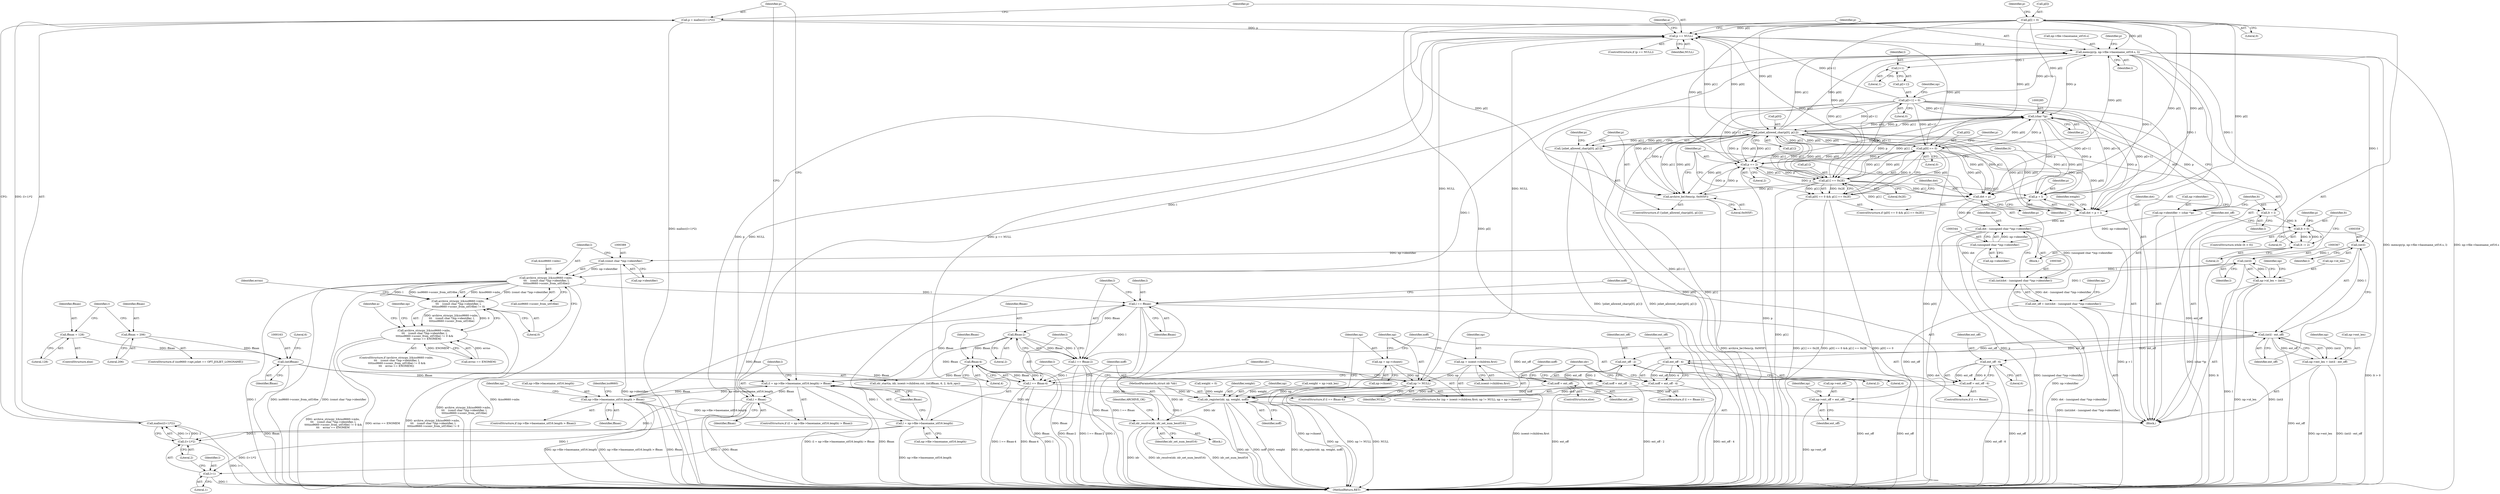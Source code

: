 digraph "0_libarchive_3014e198@API" {
"1000236" [label="(Call,p = malloc((l+1)*2))"];
"1000238" [label="(Call,malloc((l+1)*2))"];
"1000239" [label="(Call,(l+1)*2)"];
"1000233" [label="(Call,l = ffmax)"];
"1000222" [label="(Call,(l = np->file->basename_utf16.length) > ffmax)"];
"1000223" [label="(Call,l = np->file->basename_utf16.length)"];
"1000370" [label="(Call,np->file->basename_utf16.length > ffmax)"];
"1000162" [label="(Call,(int)ffmax)"];
"1000149" [label="(Call,ffmax = 128)"];
"1000145" [label="(Call,ffmax = 206)"];
"1000510" [label="(Call,ffmax-2)"];
"1000498" [label="(Call,l == ffmax)"];
"1000366" [label="(Call,(int)l)"];
"1000358" [label="(Call,(int)l)"];
"1000258" [label="(Call,memcpy(p, np->file->basename_utf16.s, l))"];
"1000305" [label="(Call,joliet_allowed_char(p[0], p[1]))"];
"1000318" [label="(Call,p[0] == 0)"];
"1000331" [label="(Call,p += 2)"];
"1000268" [label="(Call,p[l] = 0)"];
"1000273" [label="(Call,p[l+1] = 0)"];
"1000323" [label="(Call,p[1] == 0x2E)"];
"1000284" [label="(Call,(char *)p)"];
"1000312" [label="(Call,archive_be16enc(p, 0x005F))"];
"1000245" [label="(Call,p == NULL)"];
"1000236" [label="(Call,p = malloc((l+1)*2))"];
"1000207" [label="(Call,np != NULL)"];
"1000200" [label="(Call,np = isoent->children.first)"];
"1000210" [label="(Call,np = np->chnext)"];
"1000383" [label="(Call,archive_strncpy_l(&iso9660->mbs,\n \t\t\t    (const char *)np->identifier, l,\n \t\t\t\tiso9660->sconv_from_utf16be))"];
"1000388" [label="(Call,(const char *)np->identifier)"];
"1000343" [label="(Call,(unsigned char *)np->identifier)"];
"1000280" [label="(Call,np->identifier = (char *)p)"];
"1000522" [label="(Call,ffmax-4)"];
"1000534" [label="(Call,idr_register(idr, np, weight, noff))"];
"1000539" [label="(Call,idr_resolve(idr, idr_set_num_beutf16))"];
"1000276" [label="(Call,l+1)"];
"1000341" [label="(Call,dot - (unsigned char *)np->identifier)"];
"1000339" [label="(Call,(int)(dot - (unsigned char *)np->identifier))"];
"1000337" [label="(Call,ext_off = (int)(dot - (unsigned char *)np->identifier))"];
"1000348" [label="(Call,np->ext_off = ext_off)"];
"1000357" [label="(Call,(int)l - ext_off)"];
"1000353" [label="(Call,np->ext_len = (int)l - ext_off)"];
"1000503" [label="(Call,ext_off - 6)"];
"1000501" [label="(Call,noff = ext_off - 6)"];
"1000515" [label="(Call,ext_off - 4)"];
"1000513" [label="(Call,noff = ext_off - 4)"];
"1000527" [label="(Call,ext_off - 2)"];
"1000525" [label="(Call,noff = ext_off - 2)"];
"1000531" [label="(Call,noff = ext_off)"];
"1000382" [label="(Call,archive_strncpy_l(&iso9660->mbs,\n \t\t\t    (const char *)np->identifier, l,\n \t\t\t\tiso9660->sconv_from_utf16be) != 0)"];
"1000381" [label="(Call,archive_strncpy_l(&iso9660->mbs,\n \t\t\t    (const char *)np->identifier, l,\n \t\t\t\tiso9660->sconv_from_utf16be) != 0 &&\n\t\t\t    errno == ENOMEM)"];
"1000240" [label="(Call,l+1)"];
"1000508" [label="(Call,l == ffmax-2)"];
"1000520" [label="(Call,l == ffmax-4)"];
"1000290" [label="(Call,dot = p + l)"];
"1000292" [label="(Call,p + l)"];
"1000304" [label="(Call,!joliet_allowed_char(p[0], p[1]))"];
"1000317" [label="(Call,p[0] == 0 && p[1] == 0x2E)"];
"1000328" [label="(Call,dot = p)"];
"1000287" [label="(Call,lt = l)"];
"1000299" [label="(Call,lt > 0)"];
"1000334" [label="(Call,lt -= 2)"];
"1000362" [label="(Call,np->id_len = (int)l)"];
"1000307" [label="(Identifier,p)"];
"1000162" [label="(Call,(int)ffmax)"];
"1000202" [label="(Call,isoent->children.first)"];
"1000287" [label="(Call,lt = l)"];
"1000324" [label="(Call,p[1])"];
"1000295" [label="(Call,weight = 0)"];
"1000277" [label="(Identifier,l)"];
"1000330" [label="(Identifier,p)"];
"1000165" [label="(Literal,6)"];
"1000327" [label="(Literal,0x2E)"];
"1000353" [label="(Call,np->ext_len = (int)l - ext_off)"];
"1000233" [label="(Call,l = ffmax)"];
"1000302" [label="(Block,)"];
"1000532" [label="(Identifier,noff)"];
"1000269" [label="(Call,p[l])"];
"1000243" [label="(Literal,2)"];
"1000355" [label="(Identifier,np)"];
"1000210" [label="(Call,np = np->chnext)"];
"1000212" [label="(Call,np->chnext)"];
"1000223" [label="(Call,l = np->file->basename_utf16.length)"];
"1000537" [label="(Identifier,weight)"];
"1000541" [label="(Identifier,idr_set_num_beutf16)"];
"1000296" [label="(Identifier,weight)"];
"1000300" [label="(Identifier,lt)"];
"1000242" [label="(Literal,1)"];
"1000272" [label="(Literal,0)"];
"1000528" [label="(Identifier,ext_off)"];
"1000335" [label="(Identifier,lt)"];
"1000531" [label="(Call,noff = ext_off)"];
"1000507" [label="(ControlStructure,if (l == ffmax-2))"];
"1000336" [label="(Literal,2)"];
"1000390" [label="(Call,np->identifier)"];
"1000499" [label="(Identifier,l)"];
"1000260" [label="(Call,np->file->basename_utf16.s)"];
"1000523" [label="(Identifier,ffmax)"];
"1000221" [label="(ControlStructure,if ((l = np->file->basename_utf16.length) > ffmax))"];
"1000200" [label="(Call,np = isoent->children.first)"];
"1000267" [label="(Identifier,l)"];
"1000341" [label="(Call,dot - (unsigned char *)np->identifier)"];
"1000338" [label="(Identifier,ext_off)"];
"1000301" [label="(Literal,0)"];
"1000328" [label="(Call,dot = p)"];
"1000352" [label="(Identifier,ext_off)"];
"1000354" [label="(Call,np->ext_len)"];
"1000517" [label="(Literal,4)"];
"1000405" [label="(Identifier,a)"];
"1000225" [label="(Call,np->file->basename_utf16.length)"];
"1000538" [label="(Identifier,noff)"];
"1000314" [label="(Literal,0x005F)"];
"1000527" [label="(Call,ext_off - 2)"];
"1000154" [label="(Call,idr_start(a, idr, isoent->children.cnt, (int)ffmax, 6, 2, &rb_ops))"];
"1000215" [label="(Block,)"];
"1000348" [label="(Call,np->ext_off = ext_off)"];
"1000244" [label="(ControlStructure,if (p == NULL))"];
"1000382" [label="(Call,archive_strncpy_l(&iso9660->mbs,\n \t\t\t    (const char *)np->identifier, l,\n \t\t\t\tiso9660->sconv_from_utf16be) != 0)"];
"1000281" [label="(Call,np->identifier)"];
"1000413" [label="(Identifier,np)"];
"1000320" [label="(Identifier,p)"];
"1000274" [label="(Call,p[l+1])"];
"1000508" [label="(Call,l == ffmax-2)"];
"1000361" [label="(Identifier,ext_off)"];
"1000137" [label="(ControlStructure,if (iso9660->opt.joliet == OPT_JOLIET_LONGNAME))"];
"1000234" [label="(Identifier,l)"];
"1000288" [label="(Identifier,lt)"];
"1000318" [label="(Call,p[0] == 0)"];
"1000258" [label="(Call,memcpy(p, np->file->basename_utf16.s, l))"];
"1000362" [label="(Call,np->id_len = (int)l)"];
"1000147" [label="(Literal,206)"];
"1000146" [label="(Identifier,ffmax)"];
"1000273" [label="(Call,p[l+1] = 0)"];
"1000536" [label="(Identifier,np)"];
"1000268" [label="(Call,p[l] = 0)"];
"1000516" [label="(Identifier,ext_off)"];
"1000323" [label="(Call,p[1] == 0x2E)"];
"1000349" [label="(Call,np->ext_off)"];
"1000306" [label="(Call,p[0])"];
"1000525" [label="(Call,noff = ext_off - 2)"];
"1000224" [label="(Identifier,l)"];
"1000241" [label="(Identifier,l)"];
"1000543" [label="(Identifier,ARCHIVE_OK)"];
"1000513" [label="(Call,noff = ext_off - 4)"];
"1000380" [label="(ControlStructure,if (archive_strncpy_l(&iso9660->mbs,\n \t\t\t    (const char *)np->identifier, l,\n \t\t\t\tiso9660->sconv_from_utf16be) != 0 &&\n\t\t\t    errno == ENOMEM))"];
"1000342" [label="(Identifier,dot)"];
"1000304" [label="(Call,!joliet_allowed_char(p[0], p[1]))"];
"1000292" [label="(Call,p + l)"];
"1000529" [label="(Literal,2)"];
"1000270" [label="(Identifier,p)"];
"1000544" [label="(MethodReturn,RET)"];
"1000275" [label="(Identifier,p)"];
"1000535" [label="(Identifier,idr)"];
"1000284" [label="(Call,(char *)p)"];
"1000371" [label="(Call,np->file->basename_utf16.length)"];
"1000360" [label="(Identifier,l)"];
"1000526" [label="(Identifier,noff)"];
"1000331" [label="(Call,p += 2)"];
"1000286" [label="(Identifier,p)"];
"1000521" [label="(Identifier,l)"];
"1000520" [label="(Call,l == ffmax-4)"];
"1000337" [label="(Call,ext_off = (int)(dot - (unsigned char *)np->identifier))"];
"1000522" [label="(Call,ffmax-4)"];
"1000498" [label="(Call,l == ffmax)"];
"1000384" [label="(Call,&iso9660->mbs)"];
"1000222" [label="(Call,(l = np->file->basename_utf16.length) > ffmax)"];
"1000511" [label="(Identifier,ffmax)"];
"1000299" [label="(Call,lt > 0)"];
"1000357" [label="(Call,(int)l - ext_off)"];
"1000259" [label="(Identifier,p)"];
"1000322" [label="(Literal,0)"];
"1000240" [label="(Call,l+1)"];
"1000386" [label="(Identifier,iso9660)"];
"1000505" [label="(Literal,6)"];
"1000236" [label="(Call,p = malloc((l+1)*2))"];
"1000515" [label="(Call,ext_off - 4)"];
"1000280" [label="(Call,np->identifier = (char *)p)"];
"1000235" [label="(Identifier,ffmax)"];
"1000290" [label="(Call,dot = p + l)"];
"1000502" [label="(Identifier,noff)"];
"1000514" [label="(Identifier,noff)"];
"1000334" [label="(Call,lt -= 2)"];
"1000309" [label="(Call,p[1])"];
"1000399" [label="(Identifier,errno)"];
"1000150" [label="(Identifier,ffmax)"];
"1000436" [label="(Call,weight = np->mb_len)"];
"1000252" [label="(Identifier,a)"];
"1000316" [label="(ControlStructure,if (p[0] == 0 && p[1] == 0x2E))"];
"1000305" [label="(Call,joliet_allowed_char(p[0], p[1]))"];
"1000289" [label="(Identifier,l)"];
"1000151" [label="(Literal,128)"];
"1000339" [label="(Call,(int)(dot - (unsigned char *)np->identifier))"];
"1000153" [label="(Identifier,r)"];
"1000504" [label="(Identifier,ext_off)"];
"1000303" [label="(ControlStructure,if (!joliet_allowed_char(p[0], p[1])))"];
"1000394" [label="(Call,iso9660->sconv_from_utf16be)"];
"1000294" [label="(Identifier,l)"];
"1000164" [label="(Identifier,ffmax)"];
"1000370" [label="(Call,np->file->basename_utf16.length > ffmax)"];
"1000509" [label="(Identifier,l)"];
"1000383" [label="(Call,archive_strncpy_l(&iso9660->mbs,\n \t\t\t    (const char *)np->identifier, l,\n \t\t\t\tiso9660->sconv_from_utf16be))"];
"1000364" [label="(Identifier,np)"];
"1000332" [label="(Identifier,p)"];
"1000510" [label="(Call,ffmax-2)"];
"1000512" [label="(Literal,2)"];
"1000343" [label="(Call,(unsigned char *)np->identifier)"];
"1000245" [label="(Call,p == NULL)"];
"1000533" [label="(Identifier,ext_off)"];
"1000497" [label="(ControlStructure,if (l == ffmax))"];
"1000444" [label="(Identifier,np)"];
"1000363" [label="(Call,np->id_len)"];
"1000397" [label="(Literal,0)"];
"1000148" [label="(ControlStructure,else)"];
"1000278" [label="(Literal,1)"];
"1000398" [label="(Call,errno == ENOMEM)"];
"1000540" [label="(Identifier,idr)"];
"1000524" [label="(Literal,4)"];
"1000279" [label="(Literal,0)"];
"1000298" [label="(ControlStructure,while (lt > 0))"];
"1000368" [label="(Identifier,l)"];
"1000111" [label="(Block,)"];
"1000237" [label="(Identifier,p)"];
"1000209" [label="(Identifier,NULL)"];
"1000246" [label="(Identifier,p)"];
"1000381" [label="(Call,archive_strncpy_l(&iso9660->mbs,\n \t\t\t    (const char *)np->identifier, l,\n \t\t\t\tiso9660->sconv_from_utf16be) != 0 &&\n\t\t\t    errno == ENOMEM)"];
"1000145" [label="(Call,ffmax = 206)"];
"1000530" [label="(ControlStructure,else)"];
"1000369" [label="(ControlStructure,if (np->file->basename_utf16.length > ffmax))"];
"1000325" [label="(Identifier,p)"];
"1000207" [label="(Call,np != NULL)"];
"1000312" [label="(Call,archive_be16enc(p, 0x005F))"];
"1000539" [label="(Call,idr_resolve(idr, idr_set_num_beutf16))"];
"1000238" [label="(Call,malloc((l+1)*2))"];
"1000149" [label="(Call,ffmax = 128)"];
"1000201" [label="(Identifier,np)"];
"1000211" [label="(Identifier,np)"];
"1000291" [label="(Identifier,dot)"];
"1000500" [label="(Identifier,ffmax)"];
"1000519" [label="(ControlStructure,if (l == ffmax-4))"];
"1000317" [label="(Call,p[0] == 0 && p[1] == 0x2E)"];
"1000208" [label="(Identifier,np)"];
"1000329" [label="(Identifier,dot)"];
"1000276" [label="(Call,l+1)"];
"1000232" [label="(Identifier,ffmax)"];
"1000393" [label="(Identifier,l)"];
"1000374" [label="(Identifier,np)"];
"1000282" [label="(Identifier,np)"];
"1000388" [label="(Call,(const char *)np->identifier)"];
"1000358" [label="(Call,(int)l)"];
"1000313" [label="(Identifier,p)"];
"1000534" [label="(Call,idr_register(idr, np, weight, noff))"];
"1000350" [label="(Identifier,np)"];
"1000293" [label="(Identifier,p)"];
"1000503" [label="(Call,ext_off - 6)"];
"1000378" [label="(Identifier,ffmax)"];
"1000247" [label="(Identifier,NULL)"];
"1000345" [label="(Call,np->identifier)"];
"1000319" [label="(Call,p[0])"];
"1000199" [label="(ControlStructure,for (np = isoent->children.first; np != NULL; np = np->chnext))"];
"1000501" [label="(Call,noff = ext_off - 6)"];
"1000333" [label="(Literal,2)"];
"1000366" [label="(Call,(int)l)"];
"1000239" [label="(Call,(l+1)*2)"];
"1000110" [label="(MethodParameterIn,struct idr *idr)"];
"1000236" -> "1000215"  [label="AST: "];
"1000236" -> "1000238"  [label="CFG: "];
"1000237" -> "1000236"  [label="AST: "];
"1000238" -> "1000236"  [label="AST: "];
"1000246" -> "1000236"  [label="CFG: "];
"1000236" -> "1000544"  [label="DDG: malloc((l+1)*2)"];
"1000238" -> "1000236"  [label="DDG: (l+1)*2"];
"1000236" -> "1000245"  [label="DDG: p"];
"1000238" -> "1000239"  [label="CFG: "];
"1000239" -> "1000238"  [label="AST: "];
"1000238" -> "1000544"  [label="DDG: (l+1)*2"];
"1000239" -> "1000238"  [label="DDG: l+1"];
"1000239" -> "1000238"  [label="DDG: 2"];
"1000239" -> "1000243"  [label="CFG: "];
"1000240" -> "1000239"  [label="AST: "];
"1000243" -> "1000239"  [label="AST: "];
"1000239" -> "1000544"  [label="DDG: l+1"];
"1000233" -> "1000239"  [label="DDG: l"];
"1000223" -> "1000239"  [label="DDG: l"];
"1000233" -> "1000221"  [label="AST: "];
"1000233" -> "1000235"  [label="CFG: "];
"1000234" -> "1000233"  [label="AST: "];
"1000235" -> "1000233"  [label="AST: "];
"1000237" -> "1000233"  [label="CFG: "];
"1000233" -> "1000544"  [label="DDG: ffmax"];
"1000222" -> "1000233"  [label="DDG: ffmax"];
"1000233" -> "1000240"  [label="DDG: l"];
"1000233" -> "1000258"  [label="DDG: l"];
"1000222" -> "1000221"  [label="AST: "];
"1000222" -> "1000232"  [label="CFG: "];
"1000223" -> "1000222"  [label="AST: "];
"1000232" -> "1000222"  [label="AST: "];
"1000234" -> "1000222"  [label="CFG: "];
"1000237" -> "1000222"  [label="CFG: "];
"1000222" -> "1000544"  [label="DDG: (l = np->file->basename_utf16.length) > ffmax"];
"1000222" -> "1000544"  [label="DDG: ffmax"];
"1000223" -> "1000222"  [label="DDG: l"];
"1000370" -> "1000222"  [label="DDG: np->file->basename_utf16.length"];
"1000162" -> "1000222"  [label="DDG: ffmax"];
"1000510" -> "1000222"  [label="DDG: ffmax"];
"1000498" -> "1000222"  [label="DDG: ffmax"];
"1000522" -> "1000222"  [label="DDG: ffmax"];
"1000222" -> "1000370"  [label="DDG: ffmax"];
"1000223" -> "1000225"  [label="CFG: "];
"1000224" -> "1000223"  [label="AST: "];
"1000225" -> "1000223"  [label="AST: "];
"1000232" -> "1000223"  [label="CFG: "];
"1000223" -> "1000544"  [label="DDG: np->file->basename_utf16.length"];
"1000370" -> "1000223"  [label="DDG: np->file->basename_utf16.length"];
"1000223" -> "1000240"  [label="DDG: l"];
"1000223" -> "1000258"  [label="DDG: l"];
"1000370" -> "1000369"  [label="AST: "];
"1000370" -> "1000378"  [label="CFG: "];
"1000371" -> "1000370"  [label="AST: "];
"1000378" -> "1000370"  [label="AST: "];
"1000386" -> "1000370"  [label="CFG: "];
"1000444" -> "1000370"  [label="CFG: "];
"1000370" -> "1000544"  [label="DDG: np->file->basename_utf16.length > ffmax"];
"1000370" -> "1000544"  [label="DDG: ffmax"];
"1000370" -> "1000544"  [label="DDG: np->file->basename_utf16.length"];
"1000370" -> "1000498"  [label="DDG: ffmax"];
"1000162" -> "1000154"  [label="AST: "];
"1000162" -> "1000164"  [label="CFG: "];
"1000163" -> "1000162"  [label="AST: "];
"1000164" -> "1000162"  [label="AST: "];
"1000165" -> "1000162"  [label="CFG: "];
"1000162" -> "1000544"  [label="DDG: ffmax"];
"1000162" -> "1000154"  [label="DDG: ffmax"];
"1000149" -> "1000162"  [label="DDG: ffmax"];
"1000145" -> "1000162"  [label="DDG: ffmax"];
"1000149" -> "1000148"  [label="AST: "];
"1000149" -> "1000151"  [label="CFG: "];
"1000150" -> "1000149"  [label="AST: "];
"1000151" -> "1000149"  [label="AST: "];
"1000153" -> "1000149"  [label="CFG: "];
"1000145" -> "1000137"  [label="AST: "];
"1000145" -> "1000147"  [label="CFG: "];
"1000146" -> "1000145"  [label="AST: "];
"1000147" -> "1000145"  [label="AST: "];
"1000153" -> "1000145"  [label="CFG: "];
"1000510" -> "1000508"  [label="AST: "];
"1000510" -> "1000512"  [label="CFG: "];
"1000511" -> "1000510"  [label="AST: "];
"1000512" -> "1000510"  [label="AST: "];
"1000508" -> "1000510"  [label="CFG: "];
"1000510" -> "1000544"  [label="DDG: ffmax"];
"1000510" -> "1000508"  [label="DDG: ffmax"];
"1000510" -> "1000508"  [label="DDG: 2"];
"1000498" -> "1000510"  [label="DDG: ffmax"];
"1000510" -> "1000522"  [label="DDG: ffmax"];
"1000498" -> "1000497"  [label="AST: "];
"1000498" -> "1000500"  [label="CFG: "];
"1000499" -> "1000498"  [label="AST: "];
"1000500" -> "1000498"  [label="AST: "];
"1000502" -> "1000498"  [label="CFG: "];
"1000509" -> "1000498"  [label="CFG: "];
"1000498" -> "1000544"  [label="DDG: l == ffmax"];
"1000498" -> "1000544"  [label="DDG: l"];
"1000498" -> "1000544"  [label="DDG: ffmax"];
"1000366" -> "1000498"  [label="DDG: l"];
"1000383" -> "1000498"  [label="DDG: l"];
"1000498" -> "1000508"  [label="DDG: l"];
"1000366" -> "1000362"  [label="AST: "];
"1000366" -> "1000368"  [label="CFG: "];
"1000367" -> "1000366"  [label="AST: "];
"1000368" -> "1000366"  [label="AST: "];
"1000362" -> "1000366"  [label="CFG: "];
"1000366" -> "1000544"  [label="DDG: l"];
"1000366" -> "1000362"  [label="DDG: l"];
"1000358" -> "1000366"  [label="DDG: l"];
"1000366" -> "1000383"  [label="DDG: l"];
"1000358" -> "1000357"  [label="AST: "];
"1000358" -> "1000360"  [label="CFG: "];
"1000359" -> "1000358"  [label="AST: "];
"1000360" -> "1000358"  [label="AST: "];
"1000361" -> "1000358"  [label="CFG: "];
"1000358" -> "1000357"  [label="DDG: l"];
"1000258" -> "1000358"  [label="DDG: l"];
"1000258" -> "1000215"  [label="AST: "];
"1000258" -> "1000267"  [label="CFG: "];
"1000259" -> "1000258"  [label="AST: "];
"1000260" -> "1000258"  [label="AST: "];
"1000267" -> "1000258"  [label="AST: "];
"1000270" -> "1000258"  [label="CFG: "];
"1000258" -> "1000544"  [label="DDG: np->file->basename_utf16.s"];
"1000258" -> "1000544"  [label="DDG: memcpy(p, np->file->basename_utf16.s, l)"];
"1000305" -> "1000258"  [label="DDG: p[1]"];
"1000305" -> "1000258"  [label="DDG: p[0]"];
"1000318" -> "1000258"  [label="DDG: p[0]"];
"1000268" -> "1000258"  [label="DDG: p[l]"];
"1000273" -> "1000258"  [label="DDG: p[l+1]"];
"1000323" -> "1000258"  [label="DDG: p[1]"];
"1000245" -> "1000258"  [label="DDG: p"];
"1000258" -> "1000276"  [label="DDG: l"];
"1000258" -> "1000284"  [label="DDG: p"];
"1000258" -> "1000287"  [label="DDG: l"];
"1000258" -> "1000290"  [label="DDG: l"];
"1000258" -> "1000292"  [label="DDG: l"];
"1000305" -> "1000304"  [label="AST: "];
"1000305" -> "1000309"  [label="CFG: "];
"1000306" -> "1000305"  [label="AST: "];
"1000309" -> "1000305"  [label="AST: "];
"1000304" -> "1000305"  [label="CFG: "];
"1000305" -> "1000544"  [label="DDG: p[1]"];
"1000305" -> "1000544"  [label="DDG: p[0]"];
"1000305" -> "1000245"  [label="DDG: p[1]"];
"1000305" -> "1000245"  [label="DDG: p[0]"];
"1000305" -> "1000284"  [label="DDG: p[1]"];
"1000305" -> "1000284"  [label="DDG: p[0]"];
"1000305" -> "1000290"  [label="DDG: p[0]"];
"1000305" -> "1000290"  [label="DDG: p[1]"];
"1000305" -> "1000292"  [label="DDG: p[0]"];
"1000305" -> "1000292"  [label="DDG: p[1]"];
"1000305" -> "1000304"  [label="DDG: p[0]"];
"1000305" -> "1000304"  [label="DDG: p[1]"];
"1000318" -> "1000305"  [label="DDG: p[0]"];
"1000331" -> "1000305"  [label="DDG: p"];
"1000268" -> "1000305"  [label="DDG: p[l]"];
"1000273" -> "1000305"  [label="DDG: p[l+1]"];
"1000323" -> "1000305"  [label="DDG: p[1]"];
"1000284" -> "1000305"  [label="DDG: p"];
"1000305" -> "1000312"  [label="DDG: p[1]"];
"1000305" -> "1000312"  [label="DDG: p[0]"];
"1000305" -> "1000318"  [label="DDG: p[0]"];
"1000305" -> "1000318"  [label="DDG: p[1]"];
"1000305" -> "1000323"  [label="DDG: p[1]"];
"1000305" -> "1000323"  [label="DDG: p[0]"];
"1000305" -> "1000328"  [label="DDG: p[1]"];
"1000305" -> "1000328"  [label="DDG: p[0]"];
"1000305" -> "1000331"  [label="DDG: p[1]"];
"1000305" -> "1000331"  [label="DDG: p[0]"];
"1000318" -> "1000317"  [label="AST: "];
"1000318" -> "1000322"  [label="CFG: "];
"1000319" -> "1000318"  [label="AST: "];
"1000322" -> "1000318"  [label="AST: "];
"1000325" -> "1000318"  [label="CFG: "];
"1000317" -> "1000318"  [label="CFG: "];
"1000318" -> "1000544"  [label="DDG: p[0]"];
"1000318" -> "1000245"  [label="DDG: p[0]"];
"1000318" -> "1000284"  [label="DDG: p[0]"];
"1000318" -> "1000290"  [label="DDG: p[0]"];
"1000318" -> "1000292"  [label="DDG: p[0]"];
"1000318" -> "1000312"  [label="DDG: p[0]"];
"1000318" -> "1000317"  [label="DDG: p[0]"];
"1000318" -> "1000317"  [label="DDG: 0"];
"1000331" -> "1000318"  [label="DDG: p"];
"1000268" -> "1000318"  [label="DDG: p[l]"];
"1000273" -> "1000318"  [label="DDG: p[l+1]"];
"1000323" -> "1000318"  [label="DDG: p[1]"];
"1000284" -> "1000318"  [label="DDG: p"];
"1000318" -> "1000323"  [label="DDG: p[0]"];
"1000318" -> "1000328"  [label="DDG: p[0]"];
"1000318" -> "1000331"  [label="DDG: p[0]"];
"1000331" -> "1000302"  [label="AST: "];
"1000331" -> "1000333"  [label="CFG: "];
"1000332" -> "1000331"  [label="AST: "];
"1000333" -> "1000331"  [label="AST: "];
"1000335" -> "1000331"  [label="CFG: "];
"1000331" -> "1000544"  [label="DDG: p"];
"1000331" -> "1000312"  [label="DDG: p"];
"1000331" -> "1000323"  [label="DDG: p"];
"1000331" -> "1000328"  [label="DDG: p"];
"1000268" -> "1000331"  [label="DDG: p[l]"];
"1000273" -> "1000331"  [label="DDG: p[l+1]"];
"1000323" -> "1000331"  [label="DDG: p[1]"];
"1000312" -> "1000331"  [label="DDG: p"];
"1000284" -> "1000331"  [label="DDG: p"];
"1000268" -> "1000215"  [label="AST: "];
"1000268" -> "1000272"  [label="CFG: "];
"1000269" -> "1000268"  [label="AST: "];
"1000272" -> "1000268"  [label="AST: "];
"1000275" -> "1000268"  [label="CFG: "];
"1000268" -> "1000544"  [label="DDG: p[l]"];
"1000268" -> "1000245"  [label="DDG: p[l]"];
"1000268" -> "1000284"  [label="DDG: p[l]"];
"1000268" -> "1000290"  [label="DDG: p[l]"];
"1000268" -> "1000292"  [label="DDG: p[l]"];
"1000268" -> "1000312"  [label="DDG: p[l]"];
"1000268" -> "1000323"  [label="DDG: p[l]"];
"1000268" -> "1000328"  [label="DDG: p[l]"];
"1000273" -> "1000215"  [label="AST: "];
"1000273" -> "1000279"  [label="CFG: "];
"1000274" -> "1000273"  [label="AST: "];
"1000279" -> "1000273"  [label="AST: "];
"1000282" -> "1000273"  [label="CFG: "];
"1000273" -> "1000544"  [label="DDG: p[l+1]"];
"1000273" -> "1000245"  [label="DDG: p[l+1]"];
"1000273" -> "1000284"  [label="DDG: p[l+1]"];
"1000273" -> "1000290"  [label="DDG: p[l+1]"];
"1000273" -> "1000292"  [label="DDG: p[l+1]"];
"1000273" -> "1000312"  [label="DDG: p[l+1]"];
"1000273" -> "1000323"  [label="DDG: p[l+1]"];
"1000273" -> "1000328"  [label="DDG: p[l+1]"];
"1000323" -> "1000317"  [label="AST: "];
"1000323" -> "1000327"  [label="CFG: "];
"1000324" -> "1000323"  [label="AST: "];
"1000327" -> "1000323"  [label="AST: "];
"1000317" -> "1000323"  [label="CFG: "];
"1000323" -> "1000544"  [label="DDG: p[1]"];
"1000323" -> "1000245"  [label="DDG: p[1]"];
"1000323" -> "1000284"  [label="DDG: p[1]"];
"1000323" -> "1000290"  [label="DDG: p[1]"];
"1000323" -> "1000292"  [label="DDG: p[1]"];
"1000323" -> "1000312"  [label="DDG: p[1]"];
"1000323" -> "1000317"  [label="DDG: p[1]"];
"1000323" -> "1000317"  [label="DDG: 0x2E"];
"1000284" -> "1000323"  [label="DDG: p"];
"1000323" -> "1000328"  [label="DDG: p[1]"];
"1000284" -> "1000280"  [label="AST: "];
"1000284" -> "1000286"  [label="CFG: "];
"1000285" -> "1000284"  [label="AST: "];
"1000286" -> "1000284"  [label="AST: "];
"1000280" -> "1000284"  [label="CFG: "];
"1000284" -> "1000280"  [label="DDG: p"];
"1000284" -> "1000290"  [label="DDG: p"];
"1000284" -> "1000292"  [label="DDG: p"];
"1000284" -> "1000312"  [label="DDG: p"];
"1000284" -> "1000328"  [label="DDG: p"];
"1000312" -> "1000303"  [label="AST: "];
"1000312" -> "1000314"  [label="CFG: "];
"1000313" -> "1000312"  [label="AST: "];
"1000314" -> "1000312"  [label="AST: "];
"1000332" -> "1000312"  [label="CFG: "];
"1000312" -> "1000544"  [label="DDG: archive_be16enc(p, 0x005F)"];
"1000245" -> "1000244"  [label="AST: "];
"1000245" -> "1000247"  [label="CFG: "];
"1000246" -> "1000245"  [label="AST: "];
"1000247" -> "1000245"  [label="AST: "];
"1000252" -> "1000245"  [label="CFG: "];
"1000259" -> "1000245"  [label="CFG: "];
"1000245" -> "1000544"  [label="DDG: p == NULL"];
"1000245" -> "1000544"  [label="DDG: p"];
"1000245" -> "1000544"  [label="DDG: NULL"];
"1000245" -> "1000207"  [label="DDG: NULL"];
"1000207" -> "1000245"  [label="DDG: NULL"];
"1000207" -> "1000199"  [label="AST: "];
"1000207" -> "1000209"  [label="CFG: "];
"1000208" -> "1000207"  [label="AST: "];
"1000209" -> "1000207"  [label="AST: "];
"1000224" -> "1000207"  [label="CFG: "];
"1000540" -> "1000207"  [label="CFG: "];
"1000207" -> "1000544"  [label="DDG: NULL"];
"1000207" -> "1000544"  [label="DDG: np"];
"1000207" -> "1000544"  [label="DDG: np != NULL"];
"1000200" -> "1000207"  [label="DDG: np"];
"1000210" -> "1000207"  [label="DDG: np"];
"1000207" -> "1000534"  [label="DDG: np"];
"1000200" -> "1000199"  [label="AST: "];
"1000200" -> "1000202"  [label="CFG: "];
"1000201" -> "1000200"  [label="AST: "];
"1000202" -> "1000200"  [label="AST: "];
"1000208" -> "1000200"  [label="CFG: "];
"1000200" -> "1000544"  [label="DDG: isoent->children.first"];
"1000210" -> "1000199"  [label="AST: "];
"1000210" -> "1000212"  [label="CFG: "];
"1000211" -> "1000210"  [label="AST: "];
"1000212" -> "1000210"  [label="AST: "];
"1000208" -> "1000210"  [label="CFG: "];
"1000210" -> "1000544"  [label="DDG: np->chnext"];
"1000383" -> "1000382"  [label="AST: "];
"1000383" -> "1000394"  [label="CFG: "];
"1000384" -> "1000383"  [label="AST: "];
"1000388" -> "1000383"  [label="AST: "];
"1000393" -> "1000383"  [label="AST: "];
"1000394" -> "1000383"  [label="AST: "];
"1000397" -> "1000383"  [label="CFG: "];
"1000383" -> "1000544"  [label="DDG: iso9660->sconv_from_utf16be"];
"1000383" -> "1000544"  [label="DDG: &iso9660->mbs"];
"1000383" -> "1000544"  [label="DDG: l"];
"1000383" -> "1000544"  [label="DDG: (const char *)np->identifier"];
"1000383" -> "1000382"  [label="DDG: &iso9660->mbs"];
"1000383" -> "1000382"  [label="DDG: (const char *)np->identifier"];
"1000383" -> "1000382"  [label="DDG: l"];
"1000383" -> "1000382"  [label="DDG: iso9660->sconv_from_utf16be"];
"1000388" -> "1000383"  [label="DDG: np->identifier"];
"1000388" -> "1000390"  [label="CFG: "];
"1000389" -> "1000388"  [label="AST: "];
"1000390" -> "1000388"  [label="AST: "];
"1000393" -> "1000388"  [label="CFG: "];
"1000388" -> "1000544"  [label="DDG: np->identifier"];
"1000343" -> "1000388"  [label="DDG: np->identifier"];
"1000343" -> "1000341"  [label="AST: "];
"1000343" -> "1000345"  [label="CFG: "];
"1000344" -> "1000343"  [label="AST: "];
"1000345" -> "1000343"  [label="AST: "];
"1000341" -> "1000343"  [label="CFG: "];
"1000343" -> "1000544"  [label="DDG: np->identifier"];
"1000343" -> "1000341"  [label="DDG: np->identifier"];
"1000280" -> "1000343"  [label="DDG: np->identifier"];
"1000280" -> "1000215"  [label="AST: "];
"1000281" -> "1000280"  [label="AST: "];
"1000288" -> "1000280"  [label="CFG: "];
"1000280" -> "1000544"  [label="DDG: (char *)p"];
"1000522" -> "1000520"  [label="AST: "];
"1000522" -> "1000524"  [label="CFG: "];
"1000523" -> "1000522"  [label="AST: "];
"1000524" -> "1000522"  [label="AST: "];
"1000520" -> "1000522"  [label="CFG: "];
"1000522" -> "1000544"  [label="DDG: ffmax"];
"1000522" -> "1000520"  [label="DDG: ffmax"];
"1000522" -> "1000520"  [label="DDG: 4"];
"1000534" -> "1000215"  [label="AST: "];
"1000534" -> "1000538"  [label="CFG: "];
"1000535" -> "1000534"  [label="AST: "];
"1000536" -> "1000534"  [label="AST: "];
"1000537" -> "1000534"  [label="AST: "];
"1000538" -> "1000534"  [label="AST: "];
"1000211" -> "1000534"  [label="CFG: "];
"1000534" -> "1000544"  [label="DDG: idr_register(idr, np, weight, noff)"];
"1000534" -> "1000544"  [label="DDG: idr"];
"1000534" -> "1000544"  [label="DDG: noff"];
"1000534" -> "1000544"  [label="DDG: weight"];
"1000154" -> "1000534"  [label="DDG: idr"];
"1000110" -> "1000534"  [label="DDG: idr"];
"1000436" -> "1000534"  [label="DDG: weight"];
"1000295" -> "1000534"  [label="DDG: weight"];
"1000513" -> "1000534"  [label="DDG: noff"];
"1000501" -> "1000534"  [label="DDG: noff"];
"1000525" -> "1000534"  [label="DDG: noff"];
"1000531" -> "1000534"  [label="DDG: noff"];
"1000534" -> "1000539"  [label="DDG: idr"];
"1000539" -> "1000111"  [label="AST: "];
"1000539" -> "1000541"  [label="CFG: "];
"1000540" -> "1000539"  [label="AST: "];
"1000541" -> "1000539"  [label="AST: "];
"1000543" -> "1000539"  [label="CFG: "];
"1000539" -> "1000544"  [label="DDG: idr"];
"1000539" -> "1000544"  [label="DDG: idr_resolve(idr, idr_set_num_beutf16)"];
"1000539" -> "1000544"  [label="DDG: idr_set_num_beutf16"];
"1000154" -> "1000539"  [label="DDG: idr"];
"1000110" -> "1000539"  [label="DDG: idr"];
"1000276" -> "1000274"  [label="AST: "];
"1000276" -> "1000278"  [label="CFG: "];
"1000277" -> "1000276"  [label="AST: "];
"1000278" -> "1000276"  [label="AST: "];
"1000274" -> "1000276"  [label="CFG: "];
"1000341" -> "1000339"  [label="AST: "];
"1000342" -> "1000341"  [label="AST: "];
"1000339" -> "1000341"  [label="CFG: "];
"1000341" -> "1000544"  [label="DDG: (unsigned char *)np->identifier"];
"1000341" -> "1000544"  [label="DDG: dot"];
"1000341" -> "1000339"  [label="DDG: dot"];
"1000341" -> "1000339"  [label="DDG: (unsigned char *)np->identifier"];
"1000290" -> "1000341"  [label="DDG: dot"];
"1000328" -> "1000341"  [label="DDG: dot"];
"1000339" -> "1000337"  [label="AST: "];
"1000340" -> "1000339"  [label="AST: "];
"1000337" -> "1000339"  [label="CFG: "];
"1000339" -> "1000544"  [label="DDG: dot - (unsigned char *)np->identifier"];
"1000339" -> "1000337"  [label="DDG: dot - (unsigned char *)np->identifier"];
"1000337" -> "1000215"  [label="AST: "];
"1000338" -> "1000337"  [label="AST: "];
"1000350" -> "1000337"  [label="CFG: "];
"1000337" -> "1000544"  [label="DDG: (int)(dot - (unsigned char *)np->identifier)"];
"1000337" -> "1000348"  [label="DDG: ext_off"];
"1000337" -> "1000357"  [label="DDG: ext_off"];
"1000348" -> "1000215"  [label="AST: "];
"1000348" -> "1000352"  [label="CFG: "];
"1000349" -> "1000348"  [label="AST: "];
"1000352" -> "1000348"  [label="AST: "];
"1000355" -> "1000348"  [label="CFG: "];
"1000348" -> "1000544"  [label="DDG: np->ext_off"];
"1000357" -> "1000353"  [label="AST: "];
"1000357" -> "1000361"  [label="CFG: "];
"1000361" -> "1000357"  [label="AST: "];
"1000353" -> "1000357"  [label="CFG: "];
"1000357" -> "1000544"  [label="DDG: ext_off"];
"1000357" -> "1000353"  [label="DDG: (int)l"];
"1000357" -> "1000353"  [label="DDG: ext_off"];
"1000357" -> "1000503"  [label="DDG: ext_off"];
"1000357" -> "1000515"  [label="DDG: ext_off"];
"1000357" -> "1000527"  [label="DDG: ext_off"];
"1000357" -> "1000531"  [label="DDG: ext_off"];
"1000353" -> "1000215"  [label="AST: "];
"1000354" -> "1000353"  [label="AST: "];
"1000364" -> "1000353"  [label="CFG: "];
"1000353" -> "1000544"  [label="DDG: (int)l - ext_off"];
"1000353" -> "1000544"  [label="DDG: np->ext_len"];
"1000503" -> "1000501"  [label="AST: "];
"1000503" -> "1000505"  [label="CFG: "];
"1000504" -> "1000503"  [label="AST: "];
"1000505" -> "1000503"  [label="AST: "];
"1000501" -> "1000503"  [label="CFG: "];
"1000503" -> "1000544"  [label="DDG: ext_off"];
"1000503" -> "1000501"  [label="DDG: ext_off"];
"1000503" -> "1000501"  [label="DDG: 6"];
"1000501" -> "1000497"  [label="AST: "];
"1000502" -> "1000501"  [label="AST: "];
"1000535" -> "1000501"  [label="CFG: "];
"1000501" -> "1000544"  [label="DDG: ext_off - 6"];
"1000515" -> "1000513"  [label="AST: "];
"1000515" -> "1000517"  [label="CFG: "];
"1000516" -> "1000515"  [label="AST: "];
"1000517" -> "1000515"  [label="AST: "];
"1000513" -> "1000515"  [label="CFG: "];
"1000515" -> "1000544"  [label="DDG: ext_off"];
"1000515" -> "1000513"  [label="DDG: ext_off"];
"1000515" -> "1000513"  [label="DDG: 4"];
"1000513" -> "1000507"  [label="AST: "];
"1000514" -> "1000513"  [label="AST: "];
"1000535" -> "1000513"  [label="CFG: "];
"1000513" -> "1000544"  [label="DDG: ext_off - 4"];
"1000527" -> "1000525"  [label="AST: "];
"1000527" -> "1000529"  [label="CFG: "];
"1000528" -> "1000527"  [label="AST: "];
"1000529" -> "1000527"  [label="AST: "];
"1000525" -> "1000527"  [label="CFG: "];
"1000527" -> "1000544"  [label="DDG: ext_off"];
"1000527" -> "1000525"  [label="DDG: ext_off"];
"1000527" -> "1000525"  [label="DDG: 2"];
"1000525" -> "1000519"  [label="AST: "];
"1000526" -> "1000525"  [label="AST: "];
"1000535" -> "1000525"  [label="CFG: "];
"1000525" -> "1000544"  [label="DDG: ext_off - 2"];
"1000531" -> "1000530"  [label="AST: "];
"1000531" -> "1000533"  [label="CFG: "];
"1000532" -> "1000531"  [label="AST: "];
"1000533" -> "1000531"  [label="AST: "];
"1000535" -> "1000531"  [label="CFG: "];
"1000531" -> "1000544"  [label="DDG: ext_off"];
"1000382" -> "1000381"  [label="AST: "];
"1000382" -> "1000397"  [label="CFG: "];
"1000397" -> "1000382"  [label="AST: "];
"1000399" -> "1000382"  [label="CFG: "];
"1000381" -> "1000382"  [label="CFG: "];
"1000382" -> "1000544"  [label="DDG: archive_strncpy_l(&iso9660->mbs,\n \t\t\t    (const char *)np->identifier, l,\n \t\t\t\tiso9660->sconv_from_utf16be)"];
"1000382" -> "1000381"  [label="DDG: archive_strncpy_l(&iso9660->mbs,\n \t\t\t    (const char *)np->identifier, l,\n \t\t\t\tiso9660->sconv_from_utf16be)"];
"1000382" -> "1000381"  [label="DDG: 0"];
"1000381" -> "1000380"  [label="AST: "];
"1000381" -> "1000398"  [label="CFG: "];
"1000398" -> "1000381"  [label="AST: "];
"1000405" -> "1000381"  [label="CFG: "];
"1000413" -> "1000381"  [label="CFG: "];
"1000381" -> "1000544"  [label="DDG: errno == ENOMEM"];
"1000381" -> "1000544"  [label="DDG: archive_strncpy_l(&iso9660->mbs,\n \t\t\t    (const char *)np->identifier, l,\n \t\t\t\tiso9660->sconv_from_utf16be) != 0"];
"1000381" -> "1000544"  [label="DDG: archive_strncpy_l(&iso9660->mbs,\n \t\t\t    (const char *)np->identifier, l,\n \t\t\t\tiso9660->sconv_from_utf16be) != 0 &&\n\t\t\t    errno == ENOMEM"];
"1000398" -> "1000381"  [label="DDG: errno"];
"1000398" -> "1000381"  [label="DDG: ENOMEM"];
"1000240" -> "1000242"  [label="CFG: "];
"1000241" -> "1000240"  [label="AST: "];
"1000242" -> "1000240"  [label="AST: "];
"1000243" -> "1000240"  [label="CFG: "];
"1000240" -> "1000544"  [label="DDG: l"];
"1000508" -> "1000507"  [label="AST: "];
"1000509" -> "1000508"  [label="AST: "];
"1000514" -> "1000508"  [label="CFG: "];
"1000521" -> "1000508"  [label="CFG: "];
"1000508" -> "1000544"  [label="DDG: l"];
"1000508" -> "1000544"  [label="DDG: ffmax-2"];
"1000508" -> "1000544"  [label="DDG: l == ffmax-2"];
"1000508" -> "1000520"  [label="DDG: l"];
"1000520" -> "1000519"  [label="AST: "];
"1000521" -> "1000520"  [label="AST: "];
"1000526" -> "1000520"  [label="CFG: "];
"1000532" -> "1000520"  [label="CFG: "];
"1000520" -> "1000544"  [label="DDG: l == ffmax-4"];
"1000520" -> "1000544"  [label="DDG: ffmax-4"];
"1000520" -> "1000544"  [label="DDG: l"];
"1000290" -> "1000215"  [label="AST: "];
"1000290" -> "1000292"  [label="CFG: "];
"1000291" -> "1000290"  [label="AST: "];
"1000292" -> "1000290"  [label="AST: "];
"1000296" -> "1000290"  [label="CFG: "];
"1000290" -> "1000544"  [label="DDG: p + l"];
"1000292" -> "1000294"  [label="CFG: "];
"1000293" -> "1000292"  [label="AST: "];
"1000294" -> "1000292"  [label="AST: "];
"1000292" -> "1000544"  [label="DDG: p"];
"1000304" -> "1000303"  [label="AST: "];
"1000313" -> "1000304"  [label="CFG: "];
"1000320" -> "1000304"  [label="CFG: "];
"1000304" -> "1000544"  [label="DDG: !joliet_allowed_char(p[0], p[1])"];
"1000304" -> "1000544"  [label="DDG: joliet_allowed_char(p[0], p[1])"];
"1000317" -> "1000316"  [label="AST: "];
"1000329" -> "1000317"  [label="CFG: "];
"1000332" -> "1000317"  [label="CFG: "];
"1000317" -> "1000544"  [label="DDG: p[0] == 0"];
"1000317" -> "1000544"  [label="DDG: p[1] == 0x2E"];
"1000317" -> "1000544"  [label="DDG: p[0] == 0 && p[1] == 0x2E"];
"1000328" -> "1000316"  [label="AST: "];
"1000328" -> "1000330"  [label="CFG: "];
"1000329" -> "1000328"  [label="AST: "];
"1000330" -> "1000328"  [label="AST: "];
"1000332" -> "1000328"  [label="CFG: "];
"1000287" -> "1000215"  [label="AST: "];
"1000287" -> "1000289"  [label="CFG: "];
"1000288" -> "1000287"  [label="AST: "];
"1000289" -> "1000287"  [label="AST: "];
"1000291" -> "1000287"  [label="CFG: "];
"1000287" -> "1000299"  [label="DDG: lt"];
"1000299" -> "1000298"  [label="AST: "];
"1000299" -> "1000301"  [label="CFG: "];
"1000300" -> "1000299"  [label="AST: "];
"1000301" -> "1000299"  [label="AST: "];
"1000307" -> "1000299"  [label="CFG: "];
"1000338" -> "1000299"  [label="CFG: "];
"1000299" -> "1000544"  [label="DDG: lt > 0"];
"1000299" -> "1000544"  [label="DDG: lt"];
"1000334" -> "1000299"  [label="DDG: lt"];
"1000299" -> "1000334"  [label="DDG: lt"];
"1000334" -> "1000302"  [label="AST: "];
"1000334" -> "1000336"  [label="CFG: "];
"1000335" -> "1000334"  [label="AST: "];
"1000336" -> "1000334"  [label="AST: "];
"1000300" -> "1000334"  [label="CFG: "];
"1000362" -> "1000215"  [label="AST: "];
"1000363" -> "1000362"  [label="AST: "];
"1000374" -> "1000362"  [label="CFG: "];
"1000362" -> "1000544"  [label="DDG: (int)l"];
"1000362" -> "1000544"  [label="DDG: np->id_len"];
}
